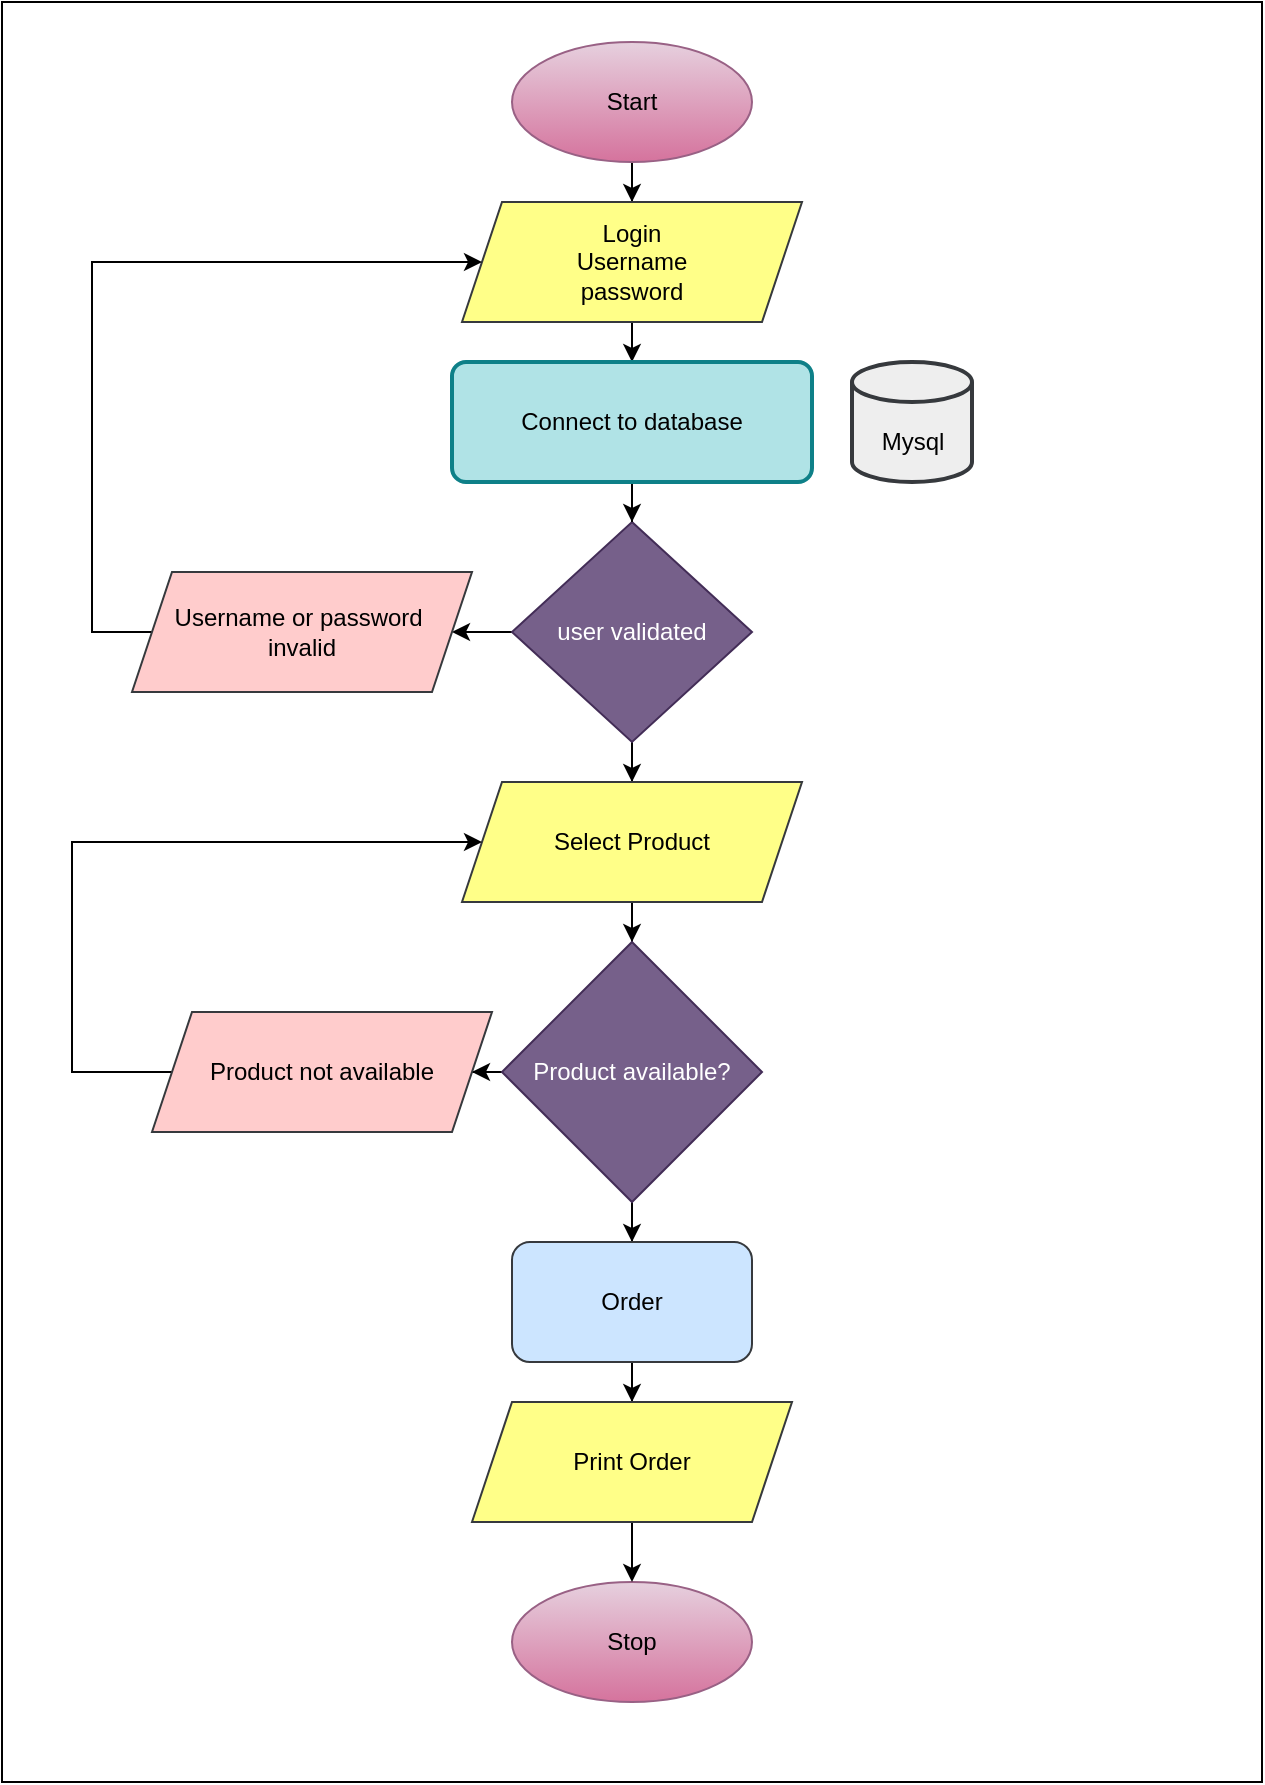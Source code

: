 <mxfile>
    <diagram id="bplV5nrbT5bDzy9fRrnf" name="Page-1">
        <mxGraphModel dx="1184" dy="762" grid="1" gridSize="10" guides="1" tooltips="1" connect="1" arrows="1" fold="1" page="1" pageScale="1" pageWidth="850" pageHeight="1100" math="0" shadow="0">
            <root>
                <mxCell id="0"/>
                <mxCell id="1" parent="0"/>
                <mxCell id="54" value="" style="whiteSpace=wrap;html=1;" parent="1" vertex="1">
                    <mxGeometry x="75" y="60" width="630" height="890" as="geometry"/>
                </mxCell>
                <mxCell id="25" value="" style="edgeStyle=orthogonalEdgeStyle;rounded=0;orthogonalLoop=1;jettySize=auto;html=1;" parent="1" source="20" target="22" edge="1">
                    <mxGeometry relative="1" as="geometry"/>
                </mxCell>
                <mxCell id="20" value="Start" style="ellipse;whiteSpace=wrap;html=1;fillColor=#e6d0de;strokeColor=#996185;gradientColor=#d5739d;" parent="1" vertex="1">
                    <mxGeometry x="330" y="80" width="120" height="60" as="geometry"/>
                </mxCell>
                <mxCell id="36" value="" style="edgeStyle=orthogonalEdgeStyle;rounded=0;orthogonalLoop=1;jettySize=auto;html=1;" parent="1" source="22" target="35" edge="1">
                    <mxGeometry relative="1" as="geometry"/>
                </mxCell>
                <mxCell id="22" value="&lt;span&gt;Login&lt;/span&gt;&lt;br&gt;&lt;span&gt;Username&lt;/span&gt;&lt;br&gt;&lt;span&gt;password&lt;/span&gt;" style="shape=parallelogram;perimeter=parallelogramPerimeter;whiteSpace=wrap;html=1;fixedSize=1;fillColor=#ffff88;strokeColor=#36393d;" parent="1" vertex="1">
                    <mxGeometry x="305" y="160" width="170" height="60" as="geometry"/>
                </mxCell>
                <mxCell id="28" style="edgeStyle=orthogonalEdgeStyle;rounded=0;orthogonalLoop=1;jettySize=auto;html=1;exitX=0;exitY=0.5;exitDx=0;exitDy=0;entryX=0;entryY=0.5;entryDx=0;entryDy=0;" parent="1" source="32" target="22" edge="1">
                    <mxGeometry relative="1" as="geometry">
                        <Array as="points">
                            <mxPoint x="120" y="375"/>
                            <mxPoint x="120" y="190"/>
                        </Array>
                    </mxGeometry>
                </mxCell>
                <mxCell id="33" style="edgeStyle=orthogonalEdgeStyle;rounded=0;orthogonalLoop=1;jettySize=auto;html=1;exitX=0;exitY=0.5;exitDx=0;exitDy=0;entryX=1;entryY=0.5;entryDx=0;entryDy=0;" parent="1" source="24" target="32" edge="1">
                    <mxGeometry relative="1" as="geometry"/>
                </mxCell>
                <mxCell id="39" value="" style="edgeStyle=orthogonalEdgeStyle;rounded=0;orthogonalLoop=1;jettySize=auto;html=1;" parent="1" source="24" target="38" edge="1">
                    <mxGeometry relative="1" as="geometry"/>
                </mxCell>
                <mxCell id="24" value="user validated" style="rhombus;whiteSpace=wrap;html=1;fillColor=#76608a;strokeColor=#432D57;fontColor=#ffffff;" parent="1" vertex="1">
                    <mxGeometry x="330" y="320" width="120" height="110" as="geometry"/>
                </mxCell>
                <mxCell id="32" value="Username or password&amp;nbsp;&lt;br&gt;invalid" style="shape=parallelogram;perimeter=parallelogramPerimeter;whiteSpace=wrap;html=1;fixedSize=1;fillColor=#ffcccc;strokeColor=#36393d;" parent="1" vertex="1">
                    <mxGeometry x="140" y="345" width="170" height="60" as="geometry"/>
                </mxCell>
                <mxCell id="37" value="" style="edgeStyle=orthogonalEdgeStyle;rounded=0;orthogonalLoop=1;jettySize=auto;html=1;" parent="1" source="35" target="24" edge="1">
                    <mxGeometry relative="1" as="geometry"/>
                </mxCell>
                <mxCell id="35" value="&lt;span&gt;Connect to database&lt;/span&gt;" style="rounded=1;whiteSpace=wrap;html=1;absoluteArcSize=1;arcSize=14;strokeWidth=2;fillColor=#b0e3e6;strokeColor=#0e8088;" parent="1" vertex="1">
                    <mxGeometry x="300" y="240" width="180" height="60" as="geometry"/>
                </mxCell>
                <mxCell id="41" value="" style="edgeStyle=orthogonalEdgeStyle;rounded=0;orthogonalLoop=1;jettySize=auto;html=1;" parent="1" source="38" target="40" edge="1">
                    <mxGeometry relative="1" as="geometry"/>
                </mxCell>
                <mxCell id="38" value="Select Product" style="shape=parallelogram;perimeter=parallelogramPerimeter;whiteSpace=wrap;html=1;fixedSize=1;fillColor=#ffff88;strokeColor=#36393d;" parent="1" vertex="1">
                    <mxGeometry x="305" y="450" width="170" height="60" as="geometry"/>
                </mxCell>
                <mxCell id="42" style="edgeStyle=orthogonalEdgeStyle;rounded=0;orthogonalLoop=1;jettySize=auto;html=1;entryX=0;entryY=0.5;entryDx=0;entryDy=0;exitX=0;exitY=0.5;exitDx=0;exitDy=0;" parent="1" source="52" target="38" edge="1">
                    <mxGeometry relative="1" as="geometry">
                        <Array as="points">
                            <mxPoint x="110" y="595"/>
                            <mxPoint x="110" y="480"/>
                        </Array>
                        <mxPoint x="260" y="590" as="sourcePoint"/>
                    </mxGeometry>
                </mxCell>
                <mxCell id="48" value="" style="edgeStyle=orthogonalEdgeStyle;rounded=0;orthogonalLoop=1;jettySize=auto;html=1;" parent="1" source="40" target="47" edge="1">
                    <mxGeometry relative="1" as="geometry"/>
                </mxCell>
                <mxCell id="53" value="" style="edgeStyle=orthogonalEdgeStyle;rounded=0;orthogonalLoop=1;jettySize=auto;html=1;" parent="1" source="40" target="52" edge="1">
                    <mxGeometry relative="1" as="geometry"/>
                </mxCell>
                <mxCell id="40" value="Product available?" style="rhombus;whiteSpace=wrap;html=1;fillColor=#76608a;strokeColor=#432D57;fontColor=#ffffff;" parent="1" vertex="1">
                    <mxGeometry x="325" y="530" width="130" height="130" as="geometry"/>
                </mxCell>
                <mxCell id="43" value="Stop" style="ellipse;whiteSpace=wrap;html=1;fillColor=#e6d0de;strokeColor=#996185;gradientColor=#d5739d;" parent="1" vertex="1">
                    <mxGeometry x="330" y="850" width="120" height="60" as="geometry"/>
                </mxCell>
                <mxCell id="44" value="" style="strokeWidth=2;html=1;shape=mxgraph.flowchart.database;whiteSpace=wrap;fillColor=#eeeeee;strokeColor=#36393d;" parent="1" vertex="1">
                    <mxGeometry x="500" y="240" width="60" height="60" as="geometry"/>
                </mxCell>
                <mxCell id="45" value="Mysql" style="text;html=1;align=center;verticalAlign=middle;resizable=0;points=[];autosize=1;strokeColor=none;" parent="1" vertex="1">
                    <mxGeometry x="505" y="270" width="50" height="20" as="geometry"/>
                </mxCell>
                <mxCell id="50" value="" style="edgeStyle=orthogonalEdgeStyle;rounded=0;orthogonalLoop=1;jettySize=auto;html=1;" parent="1" source="47" target="49" edge="1">
                    <mxGeometry relative="1" as="geometry"/>
                </mxCell>
                <mxCell id="47" value="Order" style="rounded=1;whiteSpace=wrap;html=1;fillColor=#cce5ff;strokeColor=#36393d;" parent="1" vertex="1">
                    <mxGeometry x="330" y="680" width="120" height="60" as="geometry"/>
                </mxCell>
                <mxCell id="51" value="" style="edgeStyle=orthogonalEdgeStyle;rounded=0;orthogonalLoop=1;jettySize=auto;html=1;entryX=0.5;entryY=0;entryDx=0;entryDy=0;" parent="1" source="49" target="43" edge="1">
                    <mxGeometry relative="1" as="geometry">
                        <mxPoint x="390" y="850" as="targetPoint"/>
                    </mxGeometry>
                </mxCell>
                <mxCell id="49" value="Print Order" style="shape=parallelogram;perimeter=parallelogramPerimeter;whiteSpace=wrap;html=1;fixedSize=1;fillColor=#ffff88;strokeColor=#36393d;" parent="1" vertex="1">
                    <mxGeometry x="310" y="760" width="160" height="60" as="geometry"/>
                </mxCell>
                <mxCell id="52" value="Product not available" style="shape=parallelogram;perimeter=parallelogramPerimeter;whiteSpace=wrap;html=1;fixedSize=1;fillColor=#ffcccc;strokeColor=#36393d;" parent="1" vertex="1">
                    <mxGeometry x="150" y="565" width="170" height="60" as="geometry"/>
                </mxCell>
            </root>
        </mxGraphModel>
    </diagram>
</mxfile>